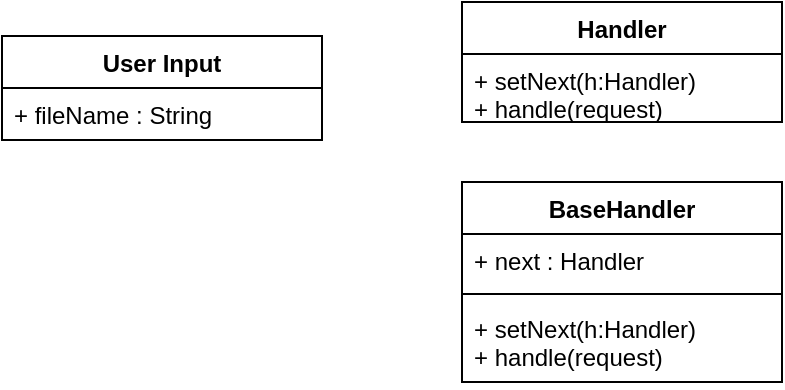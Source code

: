 <mxfile version="20.5.3" type="github">
  <diagram id="C5RBs43oDa-KdzZeNtuy" name="Page-1">
    <mxGraphModel dx="1038" dy="547" grid="1" gridSize="10" guides="1" tooltips="1" connect="1" arrows="1" fold="1" page="1" pageScale="1" pageWidth="827" pageHeight="1169" math="0" shadow="0">
      <root>
        <mxCell id="WIyWlLk6GJQsqaUBKTNV-0" />
        <mxCell id="WIyWlLk6GJQsqaUBKTNV-1" parent="WIyWlLk6GJQsqaUBKTNV-0" />
        <mxCell id="EhQ93r1OSOMekyJxhfXG-0" value="User Input" style="swimlane;fontStyle=1;align=center;verticalAlign=top;childLayout=stackLayout;horizontal=1;startSize=26;horizontalStack=0;resizeParent=1;resizeParentMax=0;resizeLast=0;collapsible=1;marginBottom=0;" vertex="1" parent="WIyWlLk6GJQsqaUBKTNV-1">
          <mxGeometry x="20" y="47" width="160" height="52" as="geometry" />
        </mxCell>
        <mxCell id="EhQ93r1OSOMekyJxhfXG-1" value="+ fileName : String" style="text;strokeColor=none;fillColor=none;align=left;verticalAlign=top;spacingLeft=4;spacingRight=4;overflow=hidden;rotatable=0;points=[[0,0.5],[1,0.5]];portConstraint=eastwest;" vertex="1" parent="EhQ93r1OSOMekyJxhfXG-0">
          <mxGeometry y="26" width="160" height="26" as="geometry" />
        </mxCell>
        <mxCell id="EhQ93r1OSOMekyJxhfXG-4" value="Handler" style="swimlane;fontStyle=1;align=center;verticalAlign=top;childLayout=stackLayout;horizontal=1;startSize=26;horizontalStack=0;resizeParent=1;resizeParentMax=0;resizeLast=0;collapsible=1;marginBottom=0;" vertex="1" parent="WIyWlLk6GJQsqaUBKTNV-1">
          <mxGeometry x="250" y="30" width="160" height="60" as="geometry" />
        </mxCell>
        <mxCell id="EhQ93r1OSOMekyJxhfXG-5" value="+ setNext(h:Handler)&#xa;+ handle(request)" style="text;strokeColor=none;fillColor=none;align=left;verticalAlign=top;spacingLeft=4;spacingRight=4;overflow=hidden;rotatable=0;points=[[0,0.5],[1,0.5]];portConstraint=eastwest;" vertex="1" parent="EhQ93r1OSOMekyJxhfXG-4">
          <mxGeometry y="26" width="160" height="34" as="geometry" />
        </mxCell>
        <mxCell id="EhQ93r1OSOMekyJxhfXG-11" value="BaseHandler" style="swimlane;fontStyle=1;align=center;verticalAlign=top;childLayout=stackLayout;horizontal=1;startSize=26;horizontalStack=0;resizeParent=1;resizeParentMax=0;resizeLast=0;collapsible=1;marginBottom=0;" vertex="1" parent="WIyWlLk6GJQsqaUBKTNV-1">
          <mxGeometry x="250" y="120" width="160" height="100" as="geometry" />
        </mxCell>
        <mxCell id="EhQ93r1OSOMekyJxhfXG-12" value="+ next : Handler" style="text;strokeColor=none;fillColor=none;align=left;verticalAlign=top;spacingLeft=4;spacingRight=4;overflow=hidden;rotatable=0;points=[[0,0.5],[1,0.5]];portConstraint=eastwest;" vertex="1" parent="EhQ93r1OSOMekyJxhfXG-11">
          <mxGeometry y="26" width="160" height="26" as="geometry" />
        </mxCell>
        <mxCell id="EhQ93r1OSOMekyJxhfXG-13" value="" style="line;strokeWidth=1;fillColor=none;align=left;verticalAlign=middle;spacingTop=-1;spacingLeft=3;spacingRight=3;rotatable=0;labelPosition=right;points=[];portConstraint=eastwest;strokeColor=inherit;" vertex="1" parent="EhQ93r1OSOMekyJxhfXG-11">
          <mxGeometry y="52" width="160" height="8" as="geometry" />
        </mxCell>
        <mxCell id="EhQ93r1OSOMekyJxhfXG-14" value="+ setNext(h:Handler)&#xa;+ handle(request)" style="text;strokeColor=none;fillColor=none;align=left;verticalAlign=top;spacingLeft=4;spacingRight=4;overflow=hidden;rotatable=0;points=[[0,0.5],[1,0.5]];portConstraint=eastwest;" vertex="1" parent="EhQ93r1OSOMekyJxhfXG-11">
          <mxGeometry y="60" width="160" height="40" as="geometry" />
        </mxCell>
      </root>
    </mxGraphModel>
  </diagram>
</mxfile>
